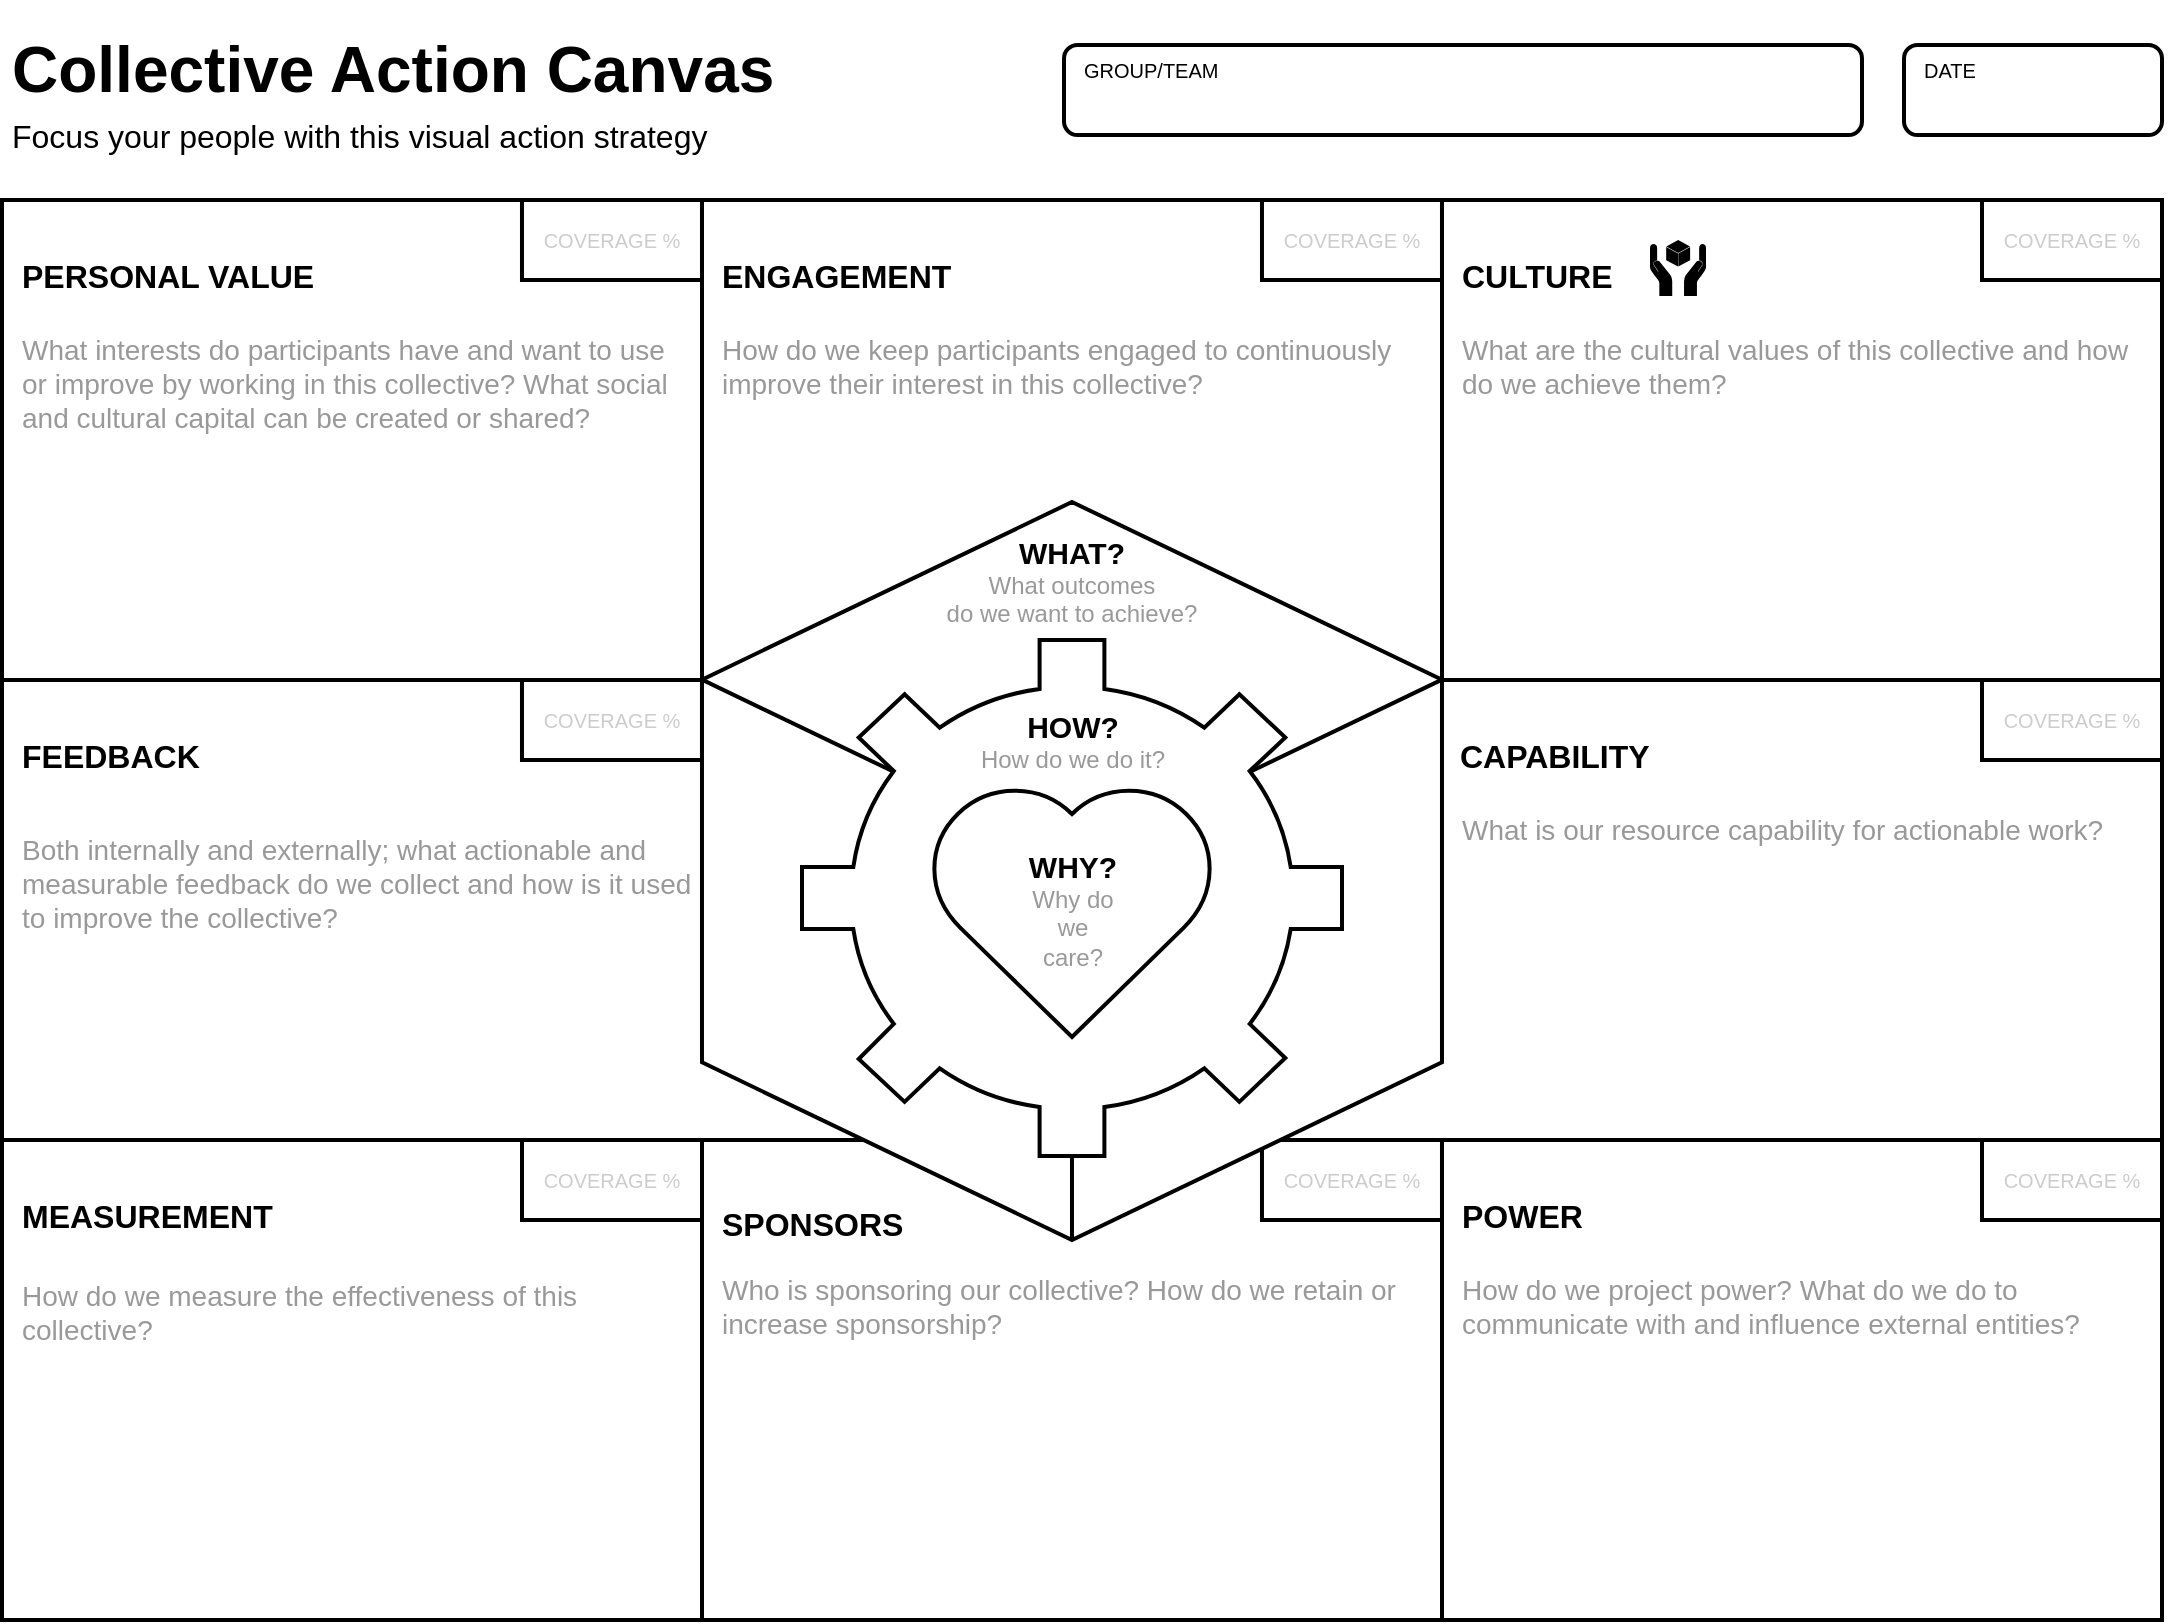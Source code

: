 <mxfile version="12.4.8" type="github">
  <diagram name="Page-1" id="dd472eb7-4b8b-5cd9-a60b-b15522922e76">
    <mxGraphModel dx="2062" dy="756" grid="1" gridSize="10" guides="1" tooltips="1" connect="1" arrows="1" fold="1" page="1" pageScale="1" pageWidth="1100" pageHeight="850" background="#ffffff" math="0" shadow="0">
      <root>
        <mxCell id="0"/>
        <mxCell id="1" parent="0"/>
        <mxCell id="5eW8BLqzjb0u9Z2Ic-Rn-42" value="&lt;p style=&quot;line-height: 200%&quot;&gt;PERSONAL VALUE&lt;/p&gt;" style="rounded=0;whiteSpace=wrap;html=1;verticalAlign=top;align=left;fontSize=16;fontStyle=1;spacingLeft=8;spacingTop=0;strokeWidth=2;" parent="1" vertex="1">
          <mxGeometry x="10" y="100" width="350" height="240" as="geometry"/>
        </mxCell>
        <mxCell id="5eW8BLqzjb0u9Z2Ic-Rn-4" value="&lt;p style=&quot;line-height: 200%&quot;&gt;POWER&lt;/p&gt;" style="rounded=0;whiteSpace=wrap;html=1;verticalAlign=top;align=left;fontSize=16;fontStyle=1;spacingLeft=8;spacingTop=0;strokeWidth=2;" parent="1" vertex="1">
          <mxGeometry x="730" y="570" width="360" height="240" as="geometry"/>
        </mxCell>
        <mxCell id="5eW8BLqzjb0u9Z2Ic-Rn-8" value="&lt;p style=&quot;line-height: 200%&quot;&gt;SPONSORS&lt;/p&gt;" style="rounded=0;whiteSpace=wrap;html=1;verticalAlign=top;align=left;fontSize=16;fontStyle=1;spacingLeft=8;spacingTop=4;strokeWidth=2;" parent="1" vertex="1">
          <mxGeometry x="360" y="570" width="370" height="240" as="geometry"/>
        </mxCell>
        <mxCell id="5eW8BLqzjb0u9Z2Ic-Rn-9" value="&lt;p style=&quot;line-height: 200%&quot;&gt;MEASUREMENT&lt;/p&gt;" style="rounded=0;whiteSpace=wrap;html=1;verticalAlign=top;align=left;fontSize=16;fontStyle=1;spacingLeft=8;spacingTop=0;strokeWidth=2;" parent="1" vertex="1">
          <mxGeometry x="10" y="570" width="350" height="240" as="geometry"/>
        </mxCell>
        <mxCell id="5eW8BLqzjb0u9Z2Ic-Rn-7" value="&lt;p style=&quot;line-height: 200%&quot;&gt;FEEDBACK&lt;/p&gt;" style="rounded=0;whiteSpace=wrap;html=1;verticalAlign=top;align=left;fontSize=16;fontStyle=1;spacingLeft=8;spacingTop=0;strokeWidth=2;" parent="1" vertex="1">
          <mxGeometry x="10" y="340" width="550" height="230" as="geometry"/>
        </mxCell>
        <mxCell id="5eW8BLqzjb0u9Z2Ic-Rn-1" value="&lt;p style=&quot;line-height: 200%&quot;&gt;ENGAGEMENT&lt;/p&gt;" style="rounded=0;whiteSpace=wrap;html=1;verticalAlign=top;align=left;fontSize=16;fontStyle=1;spacingLeft=8;spacingTop=0;strokeWidth=2;" parent="1" vertex="1">
          <mxGeometry x="360" y="100" width="370" height="240" as="geometry"/>
        </mxCell>
        <mxCell id="5eW8BLqzjb0u9Z2Ic-Rn-2" value="&lt;p style=&quot;line-height: 200%&quot;&gt;CULTURE&lt;/p&gt;" style="rounded=0;whiteSpace=wrap;html=1;verticalAlign=top;align=left;fontSize=16;fontStyle=1;spacingLeft=8;spacingTop=0;strokeWidth=2;" parent="1" vertex="1">
          <mxGeometry x="730" y="100" width="360" height="240" as="geometry"/>
        </mxCell>
        <mxCell id="5eW8BLqzjb0u9Z2Ic-Rn-3" value="&lt;p style=&quot;line-height: 200%&quot;&gt;CAPABILITY&lt;/p&gt;" style="rounded=0;whiteSpace=wrap;html=1;verticalAlign=top;align=left;fontSize=16;fontStyle=1;spacingLeft=196;spacingTop=0;strokeWidth=2;" parent="1" vertex="1">
          <mxGeometry x="541" y="340" width="549" height="230" as="geometry"/>
        </mxCell>
        <mxCell id="5eW8BLqzjb0u9Z2Ic-Rn-19" value="COVERAGE %" style="rounded=0;whiteSpace=wrap;html=1;fontColor=#CCCCCC;strokeWidth=2;fontSize=10;align=center;" parent="1" vertex="1">
          <mxGeometry x="269.99" y="100" width="90" height="40" as="geometry"/>
        </mxCell>
        <mxCell id="5eW8BLqzjb0u9Z2Ic-Rn-44" value="What interests do participants have and want to use or improve by working in this collective? What social and cultural capital can be created or shared?" style="text;html=1;strokeColor=none;fillColor=none;align=left;verticalAlign=top;whiteSpace=wrap;rounded=0;fontSize=14;fontColor=#999999;spacingLeft=8;spacingRight=8;" parent="1" vertex="1">
          <mxGeometry x="10" y="160" width="350" height="180" as="geometry"/>
        </mxCell>
        <mxCell id="5eW8BLqzjb0u9Z2Ic-Rn-45" value="How do we keep participants engaged to continuously improve their interest in this collective?" style="text;html=1;strokeColor=none;fillColor=none;align=left;verticalAlign=top;whiteSpace=wrap;rounded=0;fontSize=14;fontColor=#999999;spacingLeft=8;spacingRight=8;" parent="1" vertex="1">
          <mxGeometry x="360" y="160" width="370" height="110" as="geometry"/>
        </mxCell>
        <mxCell id="5eW8BLqzjb0u9Z2Ic-Rn-46" value="What are the cultural values of this collective and how do we achieve them?" style="text;html=1;strokeColor=none;fillColor=none;align=left;verticalAlign=top;whiteSpace=wrap;rounded=0;fontSize=14;fontColor=#999999;spacingLeft=8;spacingRight=8;" parent="1" vertex="1">
          <mxGeometry x="730" y="160" width="360" height="180" as="geometry"/>
        </mxCell>
        <mxCell id="5eW8BLqzjb0u9Z2Ic-Rn-47" value="Both internally and externally; what actionable and measurable feedback do we collect and how is it used to improve the collective?" style="text;html=1;strokeColor=none;fillColor=none;align=left;verticalAlign=top;whiteSpace=wrap;rounded=0;fontSize=14;fontColor=#999999;spacingLeft=8;" parent="1" vertex="1">
          <mxGeometry x="10" y="410" width="350" height="220" as="geometry"/>
        </mxCell>
        <mxCell id="5eW8BLqzjb0u9Z2Ic-Rn-48" value="What is our resource capability for actionable work?" style="text;html=1;strokeColor=none;fillColor=none;align=left;verticalAlign=top;whiteSpace=wrap;rounded=0;fontSize=14;fontColor=#999999;spacingLeft=8;" parent="1" vertex="1">
          <mxGeometry x="730" y="400" width="360" height="230" as="geometry"/>
        </mxCell>
        <mxCell id="5eW8BLqzjb0u9Z2Ic-Rn-49" value="How do we measure the effectiveness of this collective?" style="text;html=1;strokeColor=none;fillColor=none;align=left;verticalAlign=top;whiteSpace=wrap;rounded=0;fontSize=14;fontColor=#999999;spacingLeft=8;" parent="1" vertex="1">
          <mxGeometry x="10" y="632.5" width="350" height="167.5" as="geometry"/>
        </mxCell>
        <mxCell id="5eW8BLqzjb0u9Z2Ic-Rn-50" value="Who is sponsoring our collective? How do we retain or increase sponsorship?" style="text;html=1;strokeColor=none;fillColor=none;align=left;verticalAlign=middle;whiteSpace=wrap;rounded=0;fontSize=14;fontColor=#999999;spacingLeft=8;" parent="1" vertex="1">
          <mxGeometry x="360" y="632.5" width="350" height="40" as="geometry"/>
        </mxCell>
        <mxCell id="5eW8BLqzjb0u9Z2Ic-Rn-51" value="How do we project power? What do we do to communicate with and influence external entities?" style="text;html=1;strokeColor=none;fillColor=none;align=left;verticalAlign=middle;whiteSpace=wrap;rounded=0;fontSize=14;fontColor=#999999;spacingLeft=8;" parent="1" vertex="1">
          <mxGeometry x="730" y="632.5" width="370" height="40" as="geometry"/>
        </mxCell>
        <mxCell id="bje2vU5STpZ5-tJQmUDJ-10" value="" style="shape=mxgraph.signs.safety.handle_with_care;html=1;fillColor=#000000;strokeColor=none;verticalLabelPosition=bottom;verticalAlign=top;align=center;" vertex="1" parent="1">
          <mxGeometry x="834" y="120" width="28" height="28" as="geometry"/>
        </mxCell>
        <mxCell id="bje2vU5STpZ5-tJQmUDJ-11" value="" style="shape=image;html=1;verticalAlign=top;verticalLabelPosition=bottom;labelBackgroundColor=#ffffff;imageAspect=0;aspect=fixed;image=https://cdn3.iconfinder.com/data/icons/social-media-2125/83/engage-128.png;strokeWidth=2;fillColor=#CC0000;" vertex="1" parent="1">
          <mxGeometry x="498" y="120" width="30" height="30" as="geometry"/>
        </mxCell>
        <mxCell id="bje2vU5STpZ5-tJQmUDJ-12" value="" style="shape=image;html=1;verticalAlign=top;verticalLabelPosition=bottom;labelBackgroundColor=#ffffff;imageAspect=0;aspect=fixed;image=https://cdn0.iconfinder.com/data/icons/octicons/1024/megaphone-128.png;strokeWidth=2;fillColor=#CC0000;" vertex="1" parent="1">
          <mxGeometry x="813" y="592.5" width="28" height="28" as="geometry"/>
        </mxCell>
        <mxCell id="bje2vU5STpZ5-tJQmUDJ-13" value="" style="shape=image;html=1;verticalAlign=top;verticalLabelPosition=bottom;labelBackgroundColor=#ffffff;imageAspect=0;aspect=fixed;image=https://cdn0.iconfinder.com/data/icons/finance-android-l-lollipop-icon-pack/24/money_bag-128.png;strokeWidth=2;fillColor=#CC0000;" vertex="1" parent="1">
          <mxGeometry x="466" y="592.5" width="32" height="32" as="geometry"/>
        </mxCell>
        <mxCell id="bje2vU5STpZ5-tJQmUDJ-15" value="COVERAGE %" style="rounded=0;whiteSpace=wrap;html=1;fontColor=#CCCCCC;strokeWidth=2;fontSize=10;align=center;" vertex="1" parent="1">
          <mxGeometry x="269.99" y="340" width="90" height="40" as="geometry"/>
        </mxCell>
        <mxCell id="bje2vU5STpZ5-tJQmUDJ-16" value="COVERAGE %" style="rounded=0;whiteSpace=wrap;html=1;fontColor=#CCCCCC;strokeWidth=2;fontSize=10;align=center;" vertex="1" parent="1">
          <mxGeometry x="270" y="570" width="90" height="40" as="geometry"/>
        </mxCell>
        <mxCell id="bje2vU5STpZ5-tJQmUDJ-17" value="COVERAGE %" style="rounded=0;whiteSpace=wrap;html=1;fontColor=#CCCCCC;strokeWidth=2;fontSize=10;align=center;" vertex="1" parent="1">
          <mxGeometry x="639.99" y="100" width="90" height="40" as="geometry"/>
        </mxCell>
        <mxCell id="bje2vU5STpZ5-tJQmUDJ-18" value="COVERAGE %" style="rounded=0;whiteSpace=wrap;html=1;fontColor=#CCCCCC;strokeWidth=2;fontSize=10;align=center;" vertex="1" parent="1">
          <mxGeometry x="1000" y="100" width="90" height="40" as="geometry"/>
        </mxCell>
        <mxCell id="bje2vU5STpZ5-tJQmUDJ-19" value="COVERAGE %" style="rounded=0;whiteSpace=wrap;html=1;fontColor=#CCCCCC;strokeWidth=2;fontSize=10;align=center;" vertex="1" parent="1">
          <mxGeometry x="1000" y="340" width="90" height="40" as="geometry"/>
        </mxCell>
        <mxCell id="bje2vU5STpZ5-tJQmUDJ-20" value="COVERAGE %" style="rounded=0;whiteSpace=wrap;html=1;fontColor=#CCCCCC;strokeWidth=2;fontSize=10;align=center;" vertex="1" parent="1">
          <mxGeometry x="1000" y="570" width="90" height="40" as="geometry"/>
        </mxCell>
        <mxCell id="bje2vU5STpZ5-tJQmUDJ-21" value="COVERAGE %" style="rounded=0;whiteSpace=wrap;html=1;fontColor=#CCCCCC;strokeWidth=2;fontSize=10;align=center;" vertex="1" parent="1">
          <mxGeometry x="639.99" y="570" width="90" height="40" as="geometry"/>
        </mxCell>
        <mxCell id="bje2vU5STpZ5-tJQmUDJ-22" value="" style="shape=image;html=1;verticalAlign=top;verticalLabelPosition=bottom;labelBackgroundColor=#ffffff;imageAspect=0;aspect=fixed;image=https://cdn2.iconfinder.com/data/icons/font-awesome/1792/smile-o-128.png;strokeWidth=2;fillColor=#CC0000;fontSize=10;align=center;" vertex="1" parent="1">
          <mxGeometry x="180" y="121" width="28" height="28" as="geometry"/>
        </mxCell>
        <mxCell id="bje2vU5STpZ5-tJQmUDJ-23" value="" style="shape=image;html=1;verticalAlign=top;verticalLabelPosition=bottom;labelBackgroundColor=#ffffff;imageAspect=0;aspect=fixed;image=https://cdn0.iconfinder.com/data/icons/business-management-1-8/256/b-34-128.png;strokeWidth=2;fillColor=#CC0000;fontSize=10;align=center;" vertex="1" parent="1">
          <mxGeometry x="120" y="360" width="28" height="28" as="geometry"/>
        </mxCell>
        <mxCell id="bje2vU5STpZ5-tJQmUDJ-24" value="" style="shape=image;html=1;verticalAlign=top;verticalLabelPosition=bottom;labelBackgroundColor=#ffffff;imageAspect=0;aspect=fixed;image=https://cdn4.iconfinder.com/data/icons/thefreeforty/30/thefreeforty_ruler-128.png;strokeWidth=2;fillColor=#CC0000;fontSize=10;align=center;" vertex="1" parent="1">
          <mxGeometry x="157" y="591.5" width="28" height="28" as="geometry"/>
        </mxCell>
        <mxCell id="bje2vU5STpZ5-tJQmUDJ-25" value="" style="shape=image;html=1;verticalAlign=top;verticalLabelPosition=bottom;labelBackgroundColor=#ffffff;imageAspect=0;aspect=fixed;image=https://cdn4.iconfinder.com/data/icons/materia-social-free/24/038_030_share_link_friends_send_android_material-128.png;strokeWidth=2;fillColor=#CC0000;fontSize=10;align=center;" vertex="1" parent="1">
          <mxGeometry x="841" y="360" width="28" height="28" as="geometry"/>
        </mxCell>
        <mxCell id="5eW8BLqzjb0u9Z2Ic-Rn-39" value="&lt;b&gt;&lt;font style=&quot;font-size: 15px&quot;&gt;WHAT?&lt;/font&gt;&lt;br style=&quot;font-size: 12px&quot;&gt;&lt;/b&gt;&lt;font color=&quot;#999999&quot;&gt;What outcomes&lt;br&gt;do we want to achieve?&lt;/font&gt;" style="whiteSpace=wrap;html=1;shape=mxgraph.basic.isocube;isoAngle=15;strokeColor=#000000;strokeWidth=2;fillColor=#ffffff;fontSize=12;fontColor=#000000;align=center;verticalAlign=top;spacingTop=10;" parent="1" vertex="1">
          <mxGeometry x="359.99" y="251" width="370" height="369" as="geometry"/>
        </mxCell>
        <mxCell id="5eW8BLqzjb0u9Z2Ic-Rn-27" value="&lt;font style=&quot;font-size: 15px&quot;&gt;&lt;b style=&quot;color: rgb(0 , 0 , 0)&quot;&gt;HOW?&lt;/b&gt;&lt;br&gt;&lt;/font&gt;&lt;font color=&quot;#999999&quot;&gt;How do we do it?&lt;/font&gt;" style="html=1;verticalLabelPosition=middle;align=center;labelBackgroundColor=#ffffff;verticalAlign=top;strokeWidth=2;strokeColor=#000000;shadow=0;dashed=0;shape=mxgraph.ios7.icons.settings;fontColor=#CCCCCC;labelPosition=center;spacingTop=28;" parent="1" vertex="1">
          <mxGeometry x="410" y="320" width="270" height="258.01" as="geometry"/>
        </mxCell>
        <mxCell id="bje2vU5STpZ5-tJQmUDJ-8" value="&lt;b style=&quot;white-space: normal&quot;&gt;&lt;font size=&quot;1&quot;&gt;&lt;span style=&quot;font-size: 15px&quot;&gt;WHY?&lt;br&gt;&lt;/span&gt;&lt;/font&gt;&lt;/b&gt;&lt;font color=&quot;#999999&quot; style=&quot;white-space: normal&quot;&gt;Why do we care?&lt;/font&gt;" style="verticalLabelPosition=middle;verticalAlign=middle;html=1;shape=mxgraph.basic.heart;strokeWidth=2;labelPosition=center;align=center;" vertex="1" parent="1">
          <mxGeometry x="471.87" y="391.5" width="146.26" height="127" as="geometry"/>
        </mxCell>
        <mxCell id="bje2vU5STpZ5-tJQmUDJ-26" value="&lt;p style=&quot;line-height: 50%&quot;&gt;&lt;/p&gt;&lt;h1&gt;&lt;font style=&quot;font-size: 32px ; line-height: 100%&quot;&gt;Collective Action Canvas&lt;/font&gt;&lt;/h1&gt;&lt;p style=&quot;line-height: 100%&quot;&gt;&lt;font style=&quot;font-size: 16px&quot;&gt;Focus your people with this visual action strategy&lt;/font&gt;&lt;/p&gt;&lt;p&gt;&lt;/p&gt;" style="text;html=1;strokeColor=none;fillColor=none;spacing=5;spacingTop=0;whiteSpace=wrap;overflow=hidden;rounded=0;fontSize=10;align=left;shadow=0;verticalAlign=middle;" vertex="1" parent="1">
          <mxGeometry x="10" width="790" height="90" as="geometry"/>
        </mxCell>
        <mxCell id="bje2vU5STpZ5-tJQmUDJ-29" value="GROUP/TEAM" style="rounded=1;whiteSpace=wrap;html=1;shadow=0;strokeWidth=2;fontSize=10;align=left;verticalAlign=top;spacingLeft=8;" vertex="1" parent="1">
          <mxGeometry x="541" y="22.5" width="399" height="45" as="geometry"/>
        </mxCell>
        <mxCell id="bje2vU5STpZ5-tJQmUDJ-30" value="DATE" style="rounded=1;whiteSpace=wrap;html=1;shadow=0;strokeWidth=2;fontSize=10;align=left;verticalAlign=top;spacingLeft=8;" vertex="1" parent="1">
          <mxGeometry x="961" y="22.5" width="129" height="45" as="geometry"/>
        </mxCell>
      </root>
    </mxGraphModel>
  </diagram>
</mxfile>
